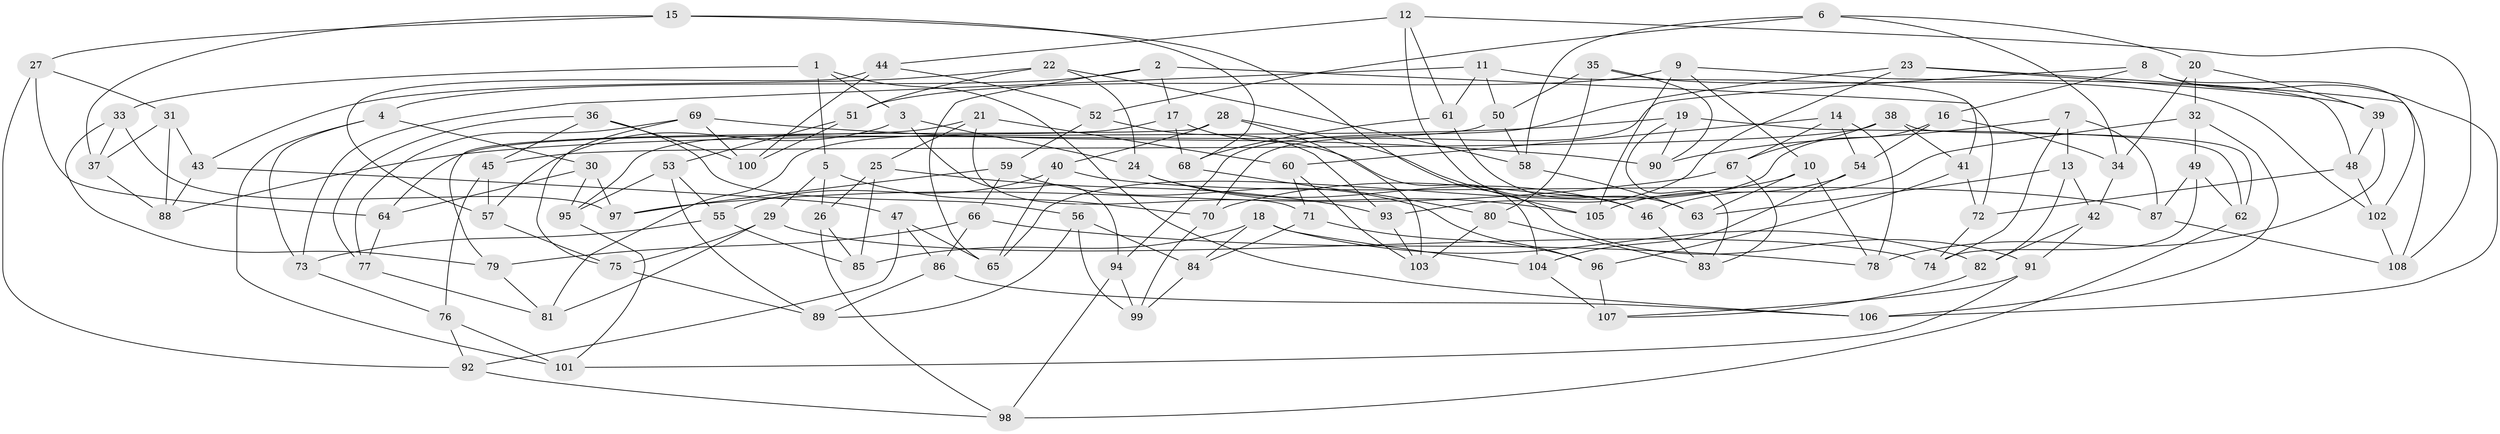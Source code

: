// Generated by graph-tools (version 1.1) at 2025/03/03/09/25 03:03:01]
// undirected, 108 vertices, 216 edges
graph export_dot {
graph [start="1"]
  node [color=gray90,style=filled];
  1;
  2;
  3;
  4;
  5;
  6;
  7;
  8;
  9;
  10;
  11;
  12;
  13;
  14;
  15;
  16;
  17;
  18;
  19;
  20;
  21;
  22;
  23;
  24;
  25;
  26;
  27;
  28;
  29;
  30;
  31;
  32;
  33;
  34;
  35;
  36;
  37;
  38;
  39;
  40;
  41;
  42;
  43;
  44;
  45;
  46;
  47;
  48;
  49;
  50;
  51;
  52;
  53;
  54;
  55;
  56;
  57;
  58;
  59;
  60;
  61;
  62;
  63;
  64;
  65;
  66;
  67;
  68;
  69;
  70;
  71;
  72;
  73;
  74;
  75;
  76;
  77;
  78;
  79;
  80;
  81;
  82;
  83;
  84;
  85;
  86;
  87;
  88;
  89;
  90;
  91;
  92;
  93;
  94;
  95;
  96;
  97;
  98;
  99;
  100;
  101;
  102;
  103;
  104;
  105;
  106;
  107;
  108;
  1 -- 33;
  1 -- 5;
  1 -- 106;
  1 -- 3;
  2 -- 65;
  2 -- 72;
  2 -- 4;
  2 -- 17;
  3 -- 24;
  3 -- 57;
  3 -- 94;
  4 -- 73;
  4 -- 30;
  4 -- 101;
  5 -- 70;
  5 -- 26;
  5 -- 29;
  6 -- 58;
  6 -- 34;
  6 -- 20;
  6 -- 52;
  7 -- 87;
  7 -- 90;
  7 -- 74;
  7 -- 13;
  8 -- 106;
  8 -- 70;
  8 -- 102;
  8 -- 16;
  9 -- 10;
  9 -- 105;
  9 -- 51;
  9 -- 48;
  10 -- 78;
  10 -- 63;
  10 -- 70;
  11 -- 50;
  11 -- 73;
  11 -- 41;
  11 -- 61;
  12 -- 46;
  12 -- 108;
  12 -- 44;
  12 -- 61;
  13 -- 82;
  13 -- 42;
  13 -- 63;
  14 -- 67;
  14 -- 78;
  14 -- 54;
  14 -- 60;
  15 -- 91;
  15 -- 68;
  15 -- 27;
  15 -- 37;
  16 -- 65;
  16 -- 34;
  16 -- 54;
  17 -- 104;
  17 -- 68;
  17 -- 81;
  18 -- 104;
  18 -- 84;
  18 -- 82;
  18 -- 85;
  19 -- 83;
  19 -- 62;
  19 -- 88;
  19 -- 90;
  20 -- 34;
  20 -- 32;
  20 -- 39;
  21 -- 25;
  21 -- 95;
  21 -- 60;
  21 -- 71;
  22 -- 24;
  22 -- 43;
  22 -- 58;
  22 -- 51;
  23 -- 94;
  23 -- 108;
  23 -- 93;
  23 -- 39;
  24 -- 46;
  24 -- 105;
  25 -- 26;
  25 -- 93;
  25 -- 85;
  26 -- 85;
  26 -- 98;
  27 -- 64;
  27 -- 92;
  27 -- 31;
  28 -- 79;
  28 -- 103;
  28 -- 40;
  28 -- 105;
  29 -- 74;
  29 -- 75;
  29 -- 81;
  30 -- 64;
  30 -- 95;
  30 -- 97;
  31 -- 37;
  31 -- 88;
  31 -- 43;
  32 -- 49;
  32 -- 46;
  32 -- 106;
  33 -- 37;
  33 -- 79;
  33 -- 97;
  34 -- 42;
  35 -- 90;
  35 -- 102;
  35 -- 80;
  35 -- 50;
  36 -- 56;
  36 -- 45;
  36 -- 100;
  36 -- 77;
  37 -- 88;
  38 -- 67;
  38 -- 45;
  38 -- 41;
  38 -- 62;
  39 -- 78;
  39 -- 48;
  40 -- 55;
  40 -- 87;
  40 -- 65;
  41 -- 96;
  41 -- 72;
  42 -- 91;
  42 -- 82;
  43 -- 88;
  43 -- 47;
  44 -- 100;
  44 -- 52;
  44 -- 57;
  45 -- 76;
  45 -- 57;
  46 -- 83;
  47 -- 65;
  47 -- 86;
  47 -- 92;
  48 -- 72;
  48 -- 102;
  49 -- 62;
  49 -- 74;
  49 -- 87;
  50 -- 64;
  50 -- 58;
  51 -- 53;
  51 -- 100;
  52 -- 59;
  52 -- 93;
  53 -- 89;
  53 -- 55;
  53 -- 95;
  54 -- 105;
  54 -- 104;
  55 -- 85;
  55 -- 73;
  56 -- 84;
  56 -- 89;
  56 -- 99;
  57 -- 75;
  58 -- 63;
  59 -- 96;
  59 -- 97;
  59 -- 66;
  60 -- 103;
  60 -- 71;
  61 -- 63;
  61 -- 68;
  62 -- 98;
  64 -- 77;
  66 -- 79;
  66 -- 78;
  66 -- 86;
  67 -- 97;
  67 -- 83;
  68 -- 80;
  69 -- 75;
  69 -- 77;
  69 -- 90;
  69 -- 100;
  70 -- 99;
  71 -- 96;
  71 -- 84;
  72 -- 74;
  73 -- 76;
  75 -- 89;
  76 -- 101;
  76 -- 92;
  77 -- 81;
  79 -- 81;
  80 -- 103;
  80 -- 83;
  82 -- 107;
  84 -- 99;
  86 -- 106;
  86 -- 89;
  87 -- 108;
  91 -- 107;
  91 -- 101;
  92 -- 98;
  93 -- 103;
  94 -- 98;
  94 -- 99;
  95 -- 101;
  96 -- 107;
  102 -- 108;
  104 -- 107;
}

